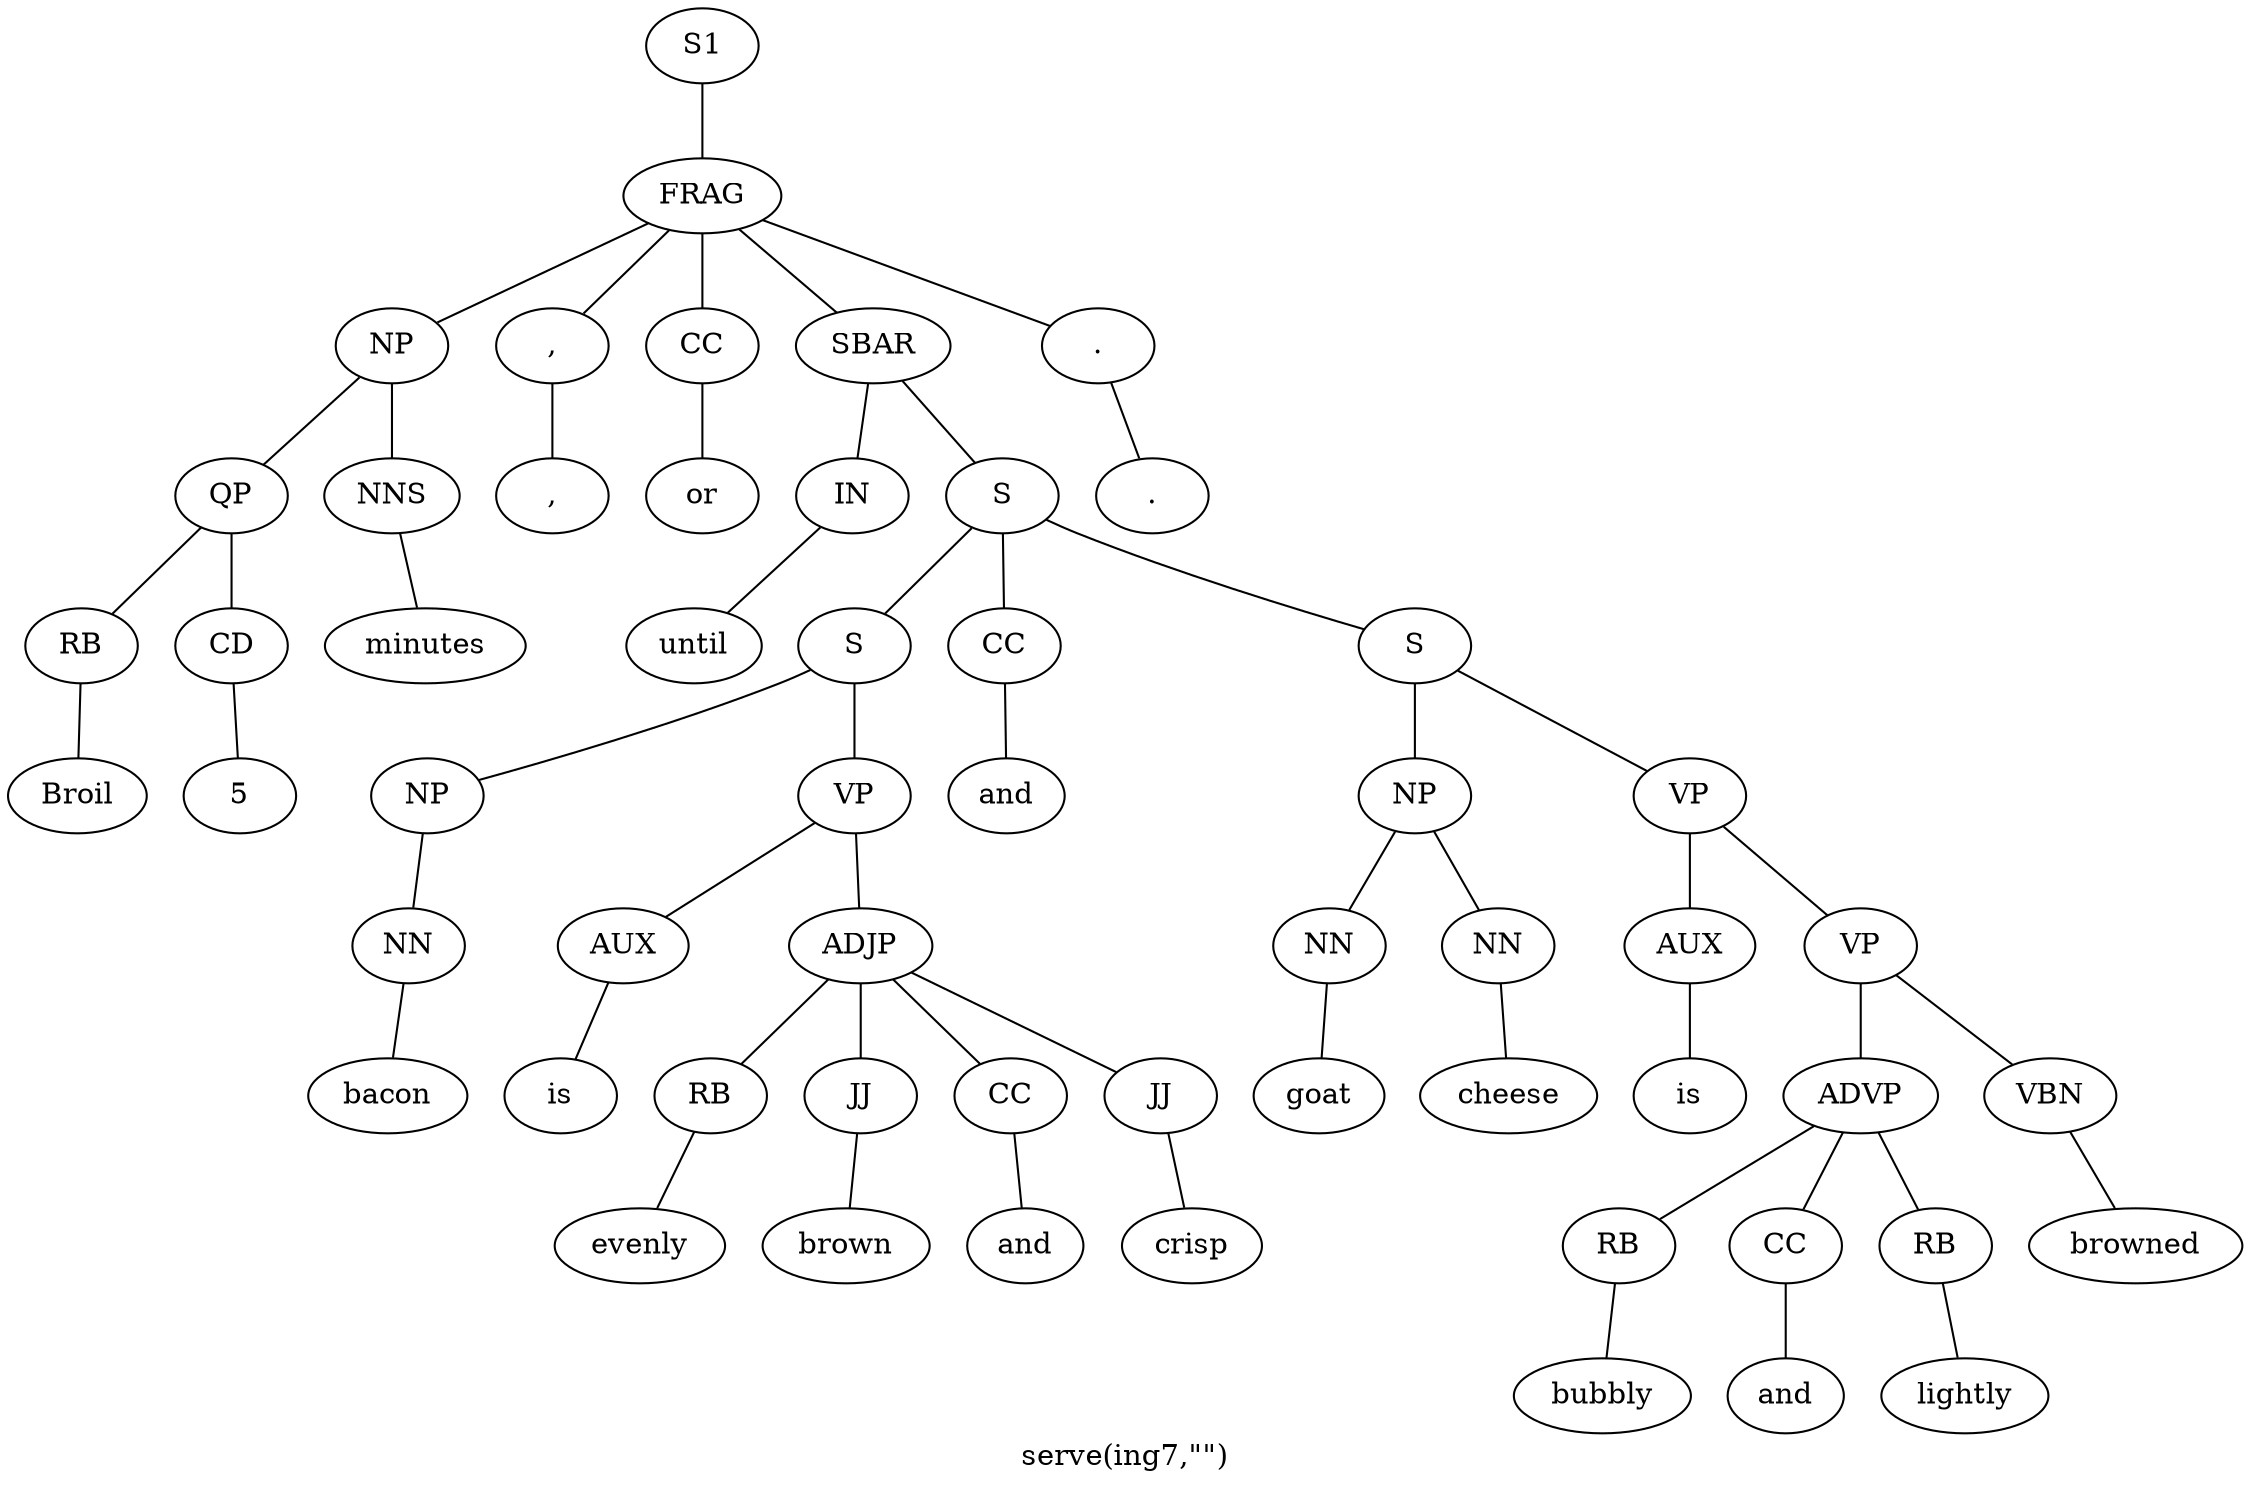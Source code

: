 graph SyntaxGraph {
	label = "serve(ing7,\"\")";
	Node0 [label="S1"];
	Node1 [label="FRAG"];
	Node2 [label="NP"];
	Node3 [label="QP"];
	Node4 [label="RB"];
	Node5 [label="Broil"];
	Node6 [label="CD"];
	Node7 [label="5"];
	Node8 [label="NNS"];
	Node9 [label="minutes"];
	Node10 [label=","];
	Node11 [label=","];
	Node12 [label="CC"];
	Node13 [label="or"];
	Node14 [label="SBAR"];
	Node15 [label="IN"];
	Node16 [label="until"];
	Node17 [label="S"];
	Node18 [label="S"];
	Node19 [label="NP"];
	Node20 [label="NN"];
	Node21 [label="bacon"];
	Node22 [label="VP"];
	Node23 [label="AUX"];
	Node24 [label="is"];
	Node25 [label="ADJP"];
	Node26 [label="RB"];
	Node27 [label="evenly"];
	Node28 [label="JJ"];
	Node29 [label="brown"];
	Node30 [label="CC"];
	Node31 [label="and"];
	Node32 [label="JJ"];
	Node33 [label="crisp"];
	Node34 [label="CC"];
	Node35 [label="and"];
	Node36 [label="S"];
	Node37 [label="NP"];
	Node38 [label="NN"];
	Node39 [label="goat"];
	Node40 [label="NN"];
	Node41 [label="cheese"];
	Node42 [label="VP"];
	Node43 [label="AUX"];
	Node44 [label="is"];
	Node45 [label="VP"];
	Node46 [label="ADVP"];
	Node47 [label="RB"];
	Node48 [label="bubbly"];
	Node49 [label="CC"];
	Node50 [label="and"];
	Node51 [label="RB"];
	Node52 [label="lightly"];
	Node53 [label="VBN"];
	Node54 [label="browned"];
	Node55 [label="."];
	Node56 [label="."];

	Node0 -- Node1;
	Node1 -- Node2;
	Node1 -- Node10;
	Node1 -- Node12;
	Node1 -- Node14;
	Node1 -- Node55;
	Node2 -- Node3;
	Node2 -- Node8;
	Node3 -- Node4;
	Node3 -- Node6;
	Node4 -- Node5;
	Node6 -- Node7;
	Node8 -- Node9;
	Node10 -- Node11;
	Node12 -- Node13;
	Node14 -- Node15;
	Node14 -- Node17;
	Node15 -- Node16;
	Node17 -- Node18;
	Node17 -- Node34;
	Node17 -- Node36;
	Node18 -- Node19;
	Node18 -- Node22;
	Node19 -- Node20;
	Node20 -- Node21;
	Node22 -- Node23;
	Node22 -- Node25;
	Node23 -- Node24;
	Node25 -- Node26;
	Node25 -- Node28;
	Node25 -- Node30;
	Node25 -- Node32;
	Node26 -- Node27;
	Node28 -- Node29;
	Node30 -- Node31;
	Node32 -- Node33;
	Node34 -- Node35;
	Node36 -- Node37;
	Node36 -- Node42;
	Node37 -- Node38;
	Node37 -- Node40;
	Node38 -- Node39;
	Node40 -- Node41;
	Node42 -- Node43;
	Node42 -- Node45;
	Node43 -- Node44;
	Node45 -- Node46;
	Node45 -- Node53;
	Node46 -- Node47;
	Node46 -- Node49;
	Node46 -- Node51;
	Node47 -- Node48;
	Node49 -- Node50;
	Node51 -- Node52;
	Node53 -- Node54;
	Node55 -- Node56;
}